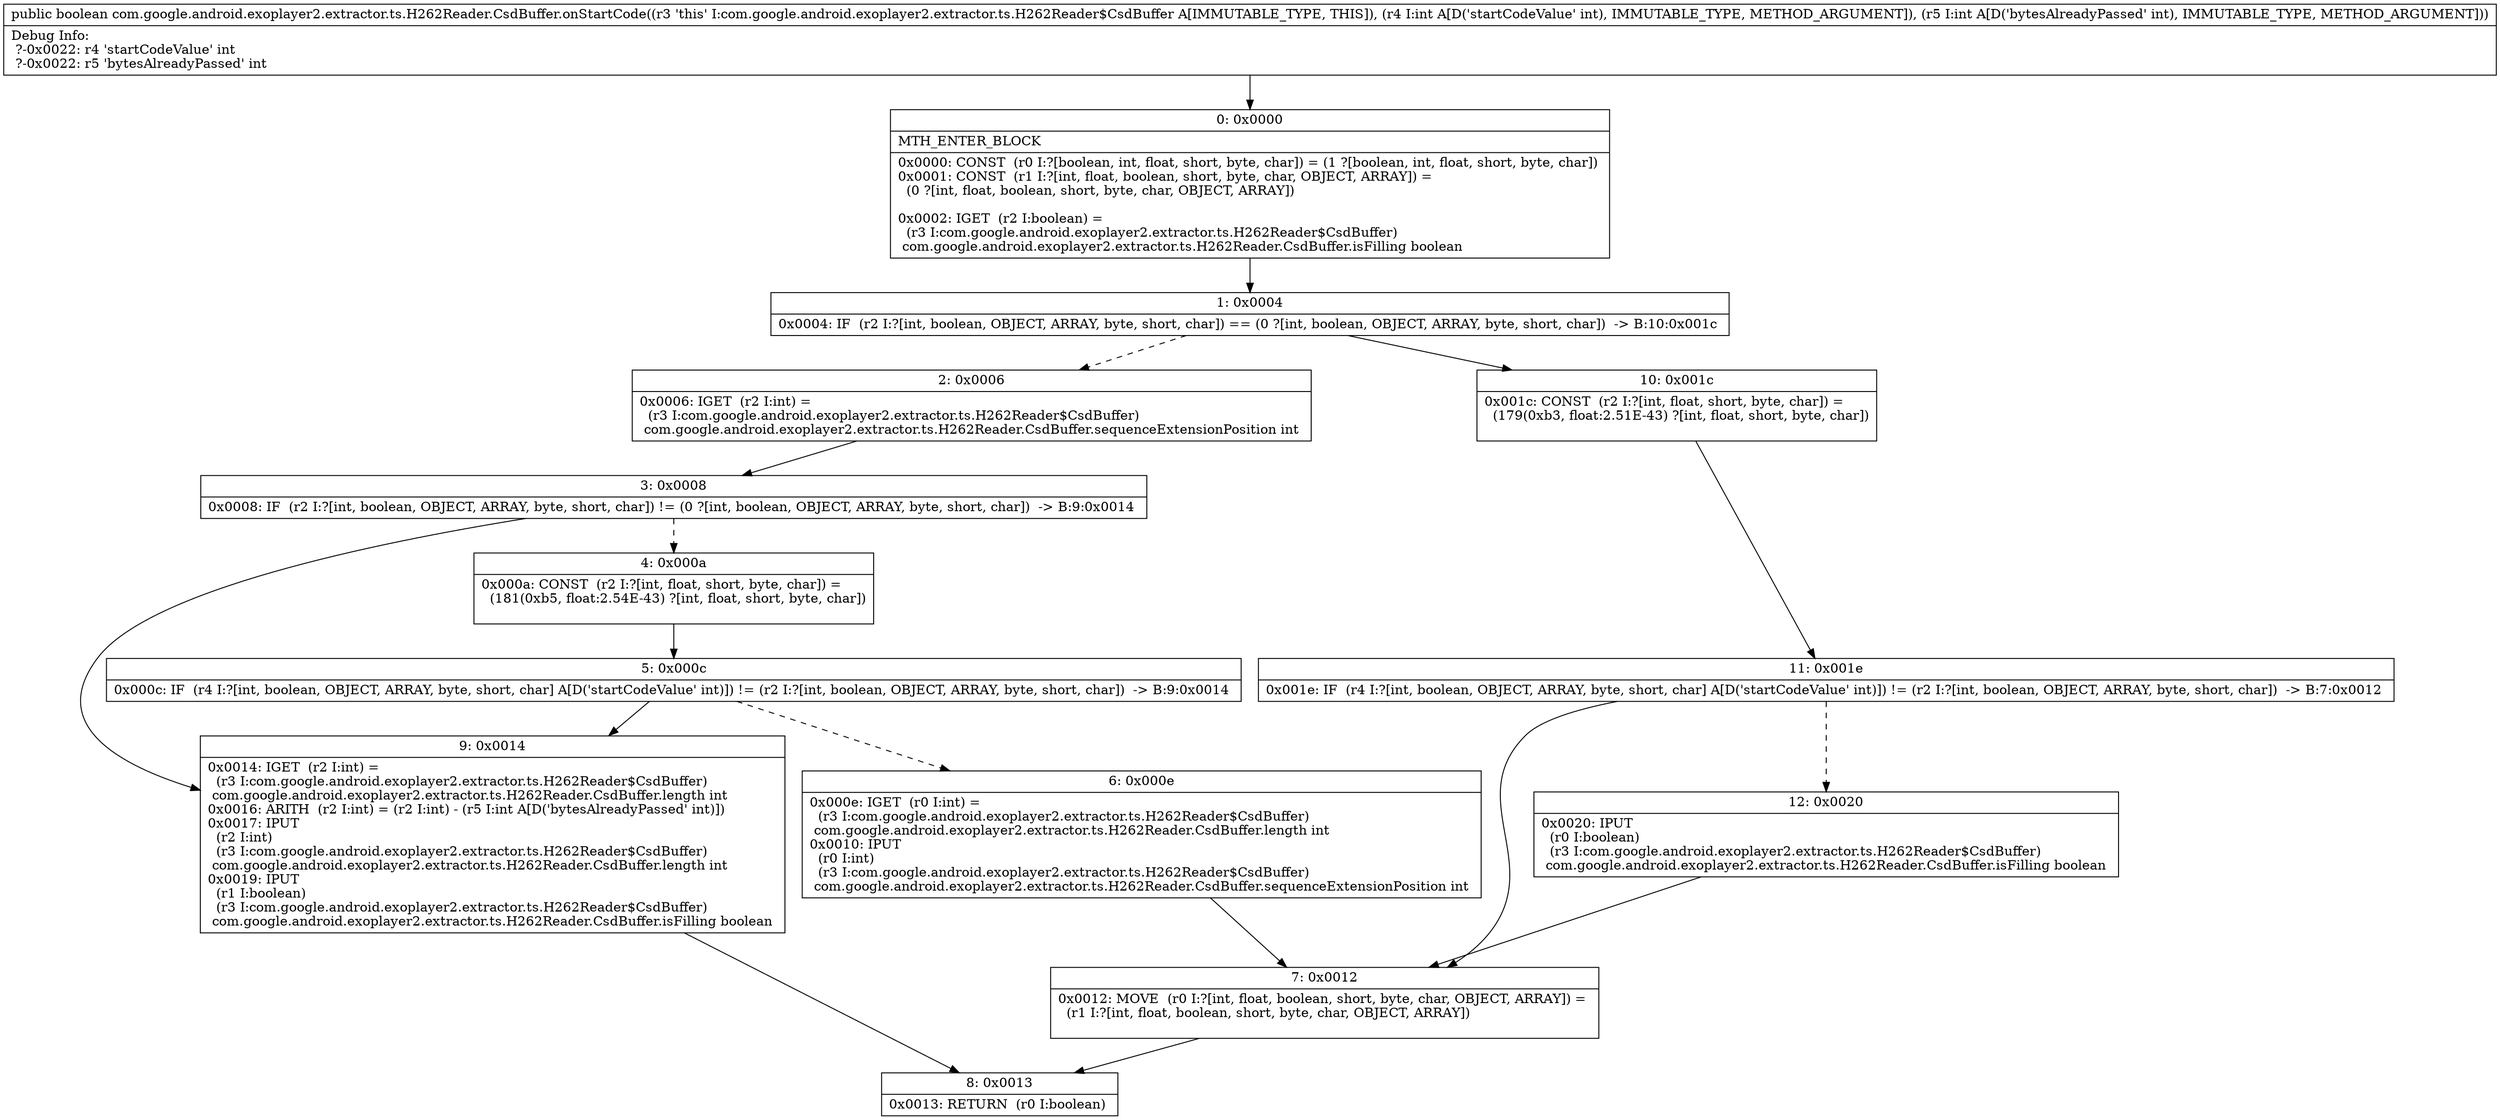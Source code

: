 digraph "CFG forcom.google.android.exoplayer2.extractor.ts.H262Reader.CsdBuffer.onStartCode(II)Z" {
Node_0 [shape=record,label="{0\:\ 0x0000|MTH_ENTER_BLOCK\l|0x0000: CONST  (r0 I:?[boolean, int, float, short, byte, char]) = (1 ?[boolean, int, float, short, byte, char]) \l0x0001: CONST  (r1 I:?[int, float, boolean, short, byte, char, OBJECT, ARRAY]) = \l  (0 ?[int, float, boolean, short, byte, char, OBJECT, ARRAY])\l \l0x0002: IGET  (r2 I:boolean) = \l  (r3 I:com.google.android.exoplayer2.extractor.ts.H262Reader$CsdBuffer)\l com.google.android.exoplayer2.extractor.ts.H262Reader.CsdBuffer.isFilling boolean \l}"];
Node_1 [shape=record,label="{1\:\ 0x0004|0x0004: IF  (r2 I:?[int, boolean, OBJECT, ARRAY, byte, short, char]) == (0 ?[int, boolean, OBJECT, ARRAY, byte, short, char])  \-\> B:10:0x001c \l}"];
Node_2 [shape=record,label="{2\:\ 0x0006|0x0006: IGET  (r2 I:int) = \l  (r3 I:com.google.android.exoplayer2.extractor.ts.H262Reader$CsdBuffer)\l com.google.android.exoplayer2.extractor.ts.H262Reader.CsdBuffer.sequenceExtensionPosition int \l}"];
Node_3 [shape=record,label="{3\:\ 0x0008|0x0008: IF  (r2 I:?[int, boolean, OBJECT, ARRAY, byte, short, char]) != (0 ?[int, boolean, OBJECT, ARRAY, byte, short, char])  \-\> B:9:0x0014 \l}"];
Node_4 [shape=record,label="{4\:\ 0x000a|0x000a: CONST  (r2 I:?[int, float, short, byte, char]) = \l  (181(0xb5, float:2.54E\-43) ?[int, float, short, byte, char])\l \l}"];
Node_5 [shape=record,label="{5\:\ 0x000c|0x000c: IF  (r4 I:?[int, boolean, OBJECT, ARRAY, byte, short, char] A[D('startCodeValue' int)]) != (r2 I:?[int, boolean, OBJECT, ARRAY, byte, short, char])  \-\> B:9:0x0014 \l}"];
Node_6 [shape=record,label="{6\:\ 0x000e|0x000e: IGET  (r0 I:int) = \l  (r3 I:com.google.android.exoplayer2.extractor.ts.H262Reader$CsdBuffer)\l com.google.android.exoplayer2.extractor.ts.H262Reader.CsdBuffer.length int \l0x0010: IPUT  \l  (r0 I:int)\l  (r3 I:com.google.android.exoplayer2.extractor.ts.H262Reader$CsdBuffer)\l com.google.android.exoplayer2.extractor.ts.H262Reader.CsdBuffer.sequenceExtensionPosition int \l}"];
Node_7 [shape=record,label="{7\:\ 0x0012|0x0012: MOVE  (r0 I:?[int, float, boolean, short, byte, char, OBJECT, ARRAY]) = \l  (r1 I:?[int, float, boolean, short, byte, char, OBJECT, ARRAY])\l \l}"];
Node_8 [shape=record,label="{8\:\ 0x0013|0x0013: RETURN  (r0 I:boolean) \l}"];
Node_9 [shape=record,label="{9\:\ 0x0014|0x0014: IGET  (r2 I:int) = \l  (r3 I:com.google.android.exoplayer2.extractor.ts.H262Reader$CsdBuffer)\l com.google.android.exoplayer2.extractor.ts.H262Reader.CsdBuffer.length int \l0x0016: ARITH  (r2 I:int) = (r2 I:int) \- (r5 I:int A[D('bytesAlreadyPassed' int)]) \l0x0017: IPUT  \l  (r2 I:int)\l  (r3 I:com.google.android.exoplayer2.extractor.ts.H262Reader$CsdBuffer)\l com.google.android.exoplayer2.extractor.ts.H262Reader.CsdBuffer.length int \l0x0019: IPUT  \l  (r1 I:boolean)\l  (r3 I:com.google.android.exoplayer2.extractor.ts.H262Reader$CsdBuffer)\l com.google.android.exoplayer2.extractor.ts.H262Reader.CsdBuffer.isFilling boolean \l}"];
Node_10 [shape=record,label="{10\:\ 0x001c|0x001c: CONST  (r2 I:?[int, float, short, byte, char]) = \l  (179(0xb3, float:2.51E\-43) ?[int, float, short, byte, char])\l \l}"];
Node_11 [shape=record,label="{11\:\ 0x001e|0x001e: IF  (r4 I:?[int, boolean, OBJECT, ARRAY, byte, short, char] A[D('startCodeValue' int)]) != (r2 I:?[int, boolean, OBJECT, ARRAY, byte, short, char])  \-\> B:7:0x0012 \l}"];
Node_12 [shape=record,label="{12\:\ 0x0020|0x0020: IPUT  \l  (r0 I:boolean)\l  (r3 I:com.google.android.exoplayer2.extractor.ts.H262Reader$CsdBuffer)\l com.google.android.exoplayer2.extractor.ts.H262Reader.CsdBuffer.isFilling boolean \l}"];
MethodNode[shape=record,label="{public boolean com.google.android.exoplayer2.extractor.ts.H262Reader.CsdBuffer.onStartCode((r3 'this' I:com.google.android.exoplayer2.extractor.ts.H262Reader$CsdBuffer A[IMMUTABLE_TYPE, THIS]), (r4 I:int A[D('startCodeValue' int), IMMUTABLE_TYPE, METHOD_ARGUMENT]), (r5 I:int A[D('bytesAlreadyPassed' int), IMMUTABLE_TYPE, METHOD_ARGUMENT]))  | Debug Info:\l  ?\-0x0022: r4 'startCodeValue' int\l  ?\-0x0022: r5 'bytesAlreadyPassed' int\l}"];
MethodNode -> Node_0;
Node_0 -> Node_1;
Node_1 -> Node_2[style=dashed];
Node_1 -> Node_10;
Node_2 -> Node_3;
Node_3 -> Node_4[style=dashed];
Node_3 -> Node_9;
Node_4 -> Node_5;
Node_5 -> Node_6[style=dashed];
Node_5 -> Node_9;
Node_6 -> Node_7;
Node_7 -> Node_8;
Node_9 -> Node_8;
Node_10 -> Node_11;
Node_11 -> Node_7;
Node_11 -> Node_12[style=dashed];
Node_12 -> Node_7;
}

